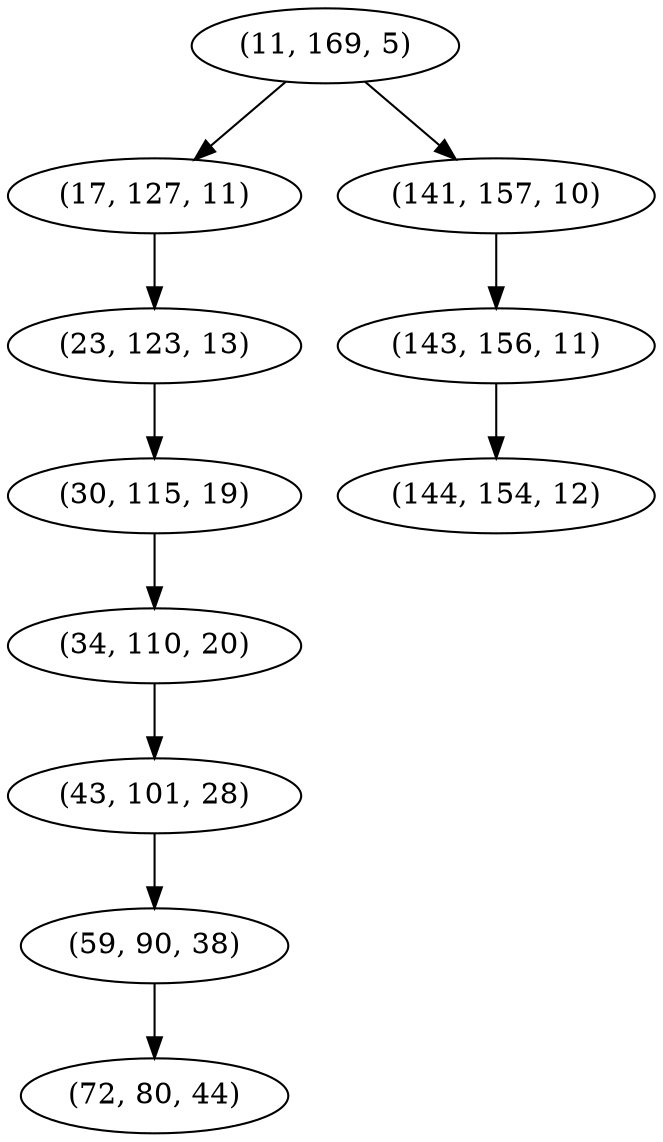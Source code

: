 digraph tree {
    "(11, 169, 5)";
    "(17, 127, 11)";
    "(23, 123, 13)";
    "(30, 115, 19)";
    "(34, 110, 20)";
    "(43, 101, 28)";
    "(59, 90, 38)";
    "(72, 80, 44)";
    "(141, 157, 10)";
    "(143, 156, 11)";
    "(144, 154, 12)";
    "(11, 169, 5)" -> "(17, 127, 11)";
    "(11, 169, 5)" -> "(141, 157, 10)";
    "(17, 127, 11)" -> "(23, 123, 13)";
    "(23, 123, 13)" -> "(30, 115, 19)";
    "(30, 115, 19)" -> "(34, 110, 20)";
    "(34, 110, 20)" -> "(43, 101, 28)";
    "(43, 101, 28)" -> "(59, 90, 38)";
    "(59, 90, 38)" -> "(72, 80, 44)";
    "(141, 157, 10)" -> "(143, 156, 11)";
    "(143, 156, 11)" -> "(144, 154, 12)";
}
